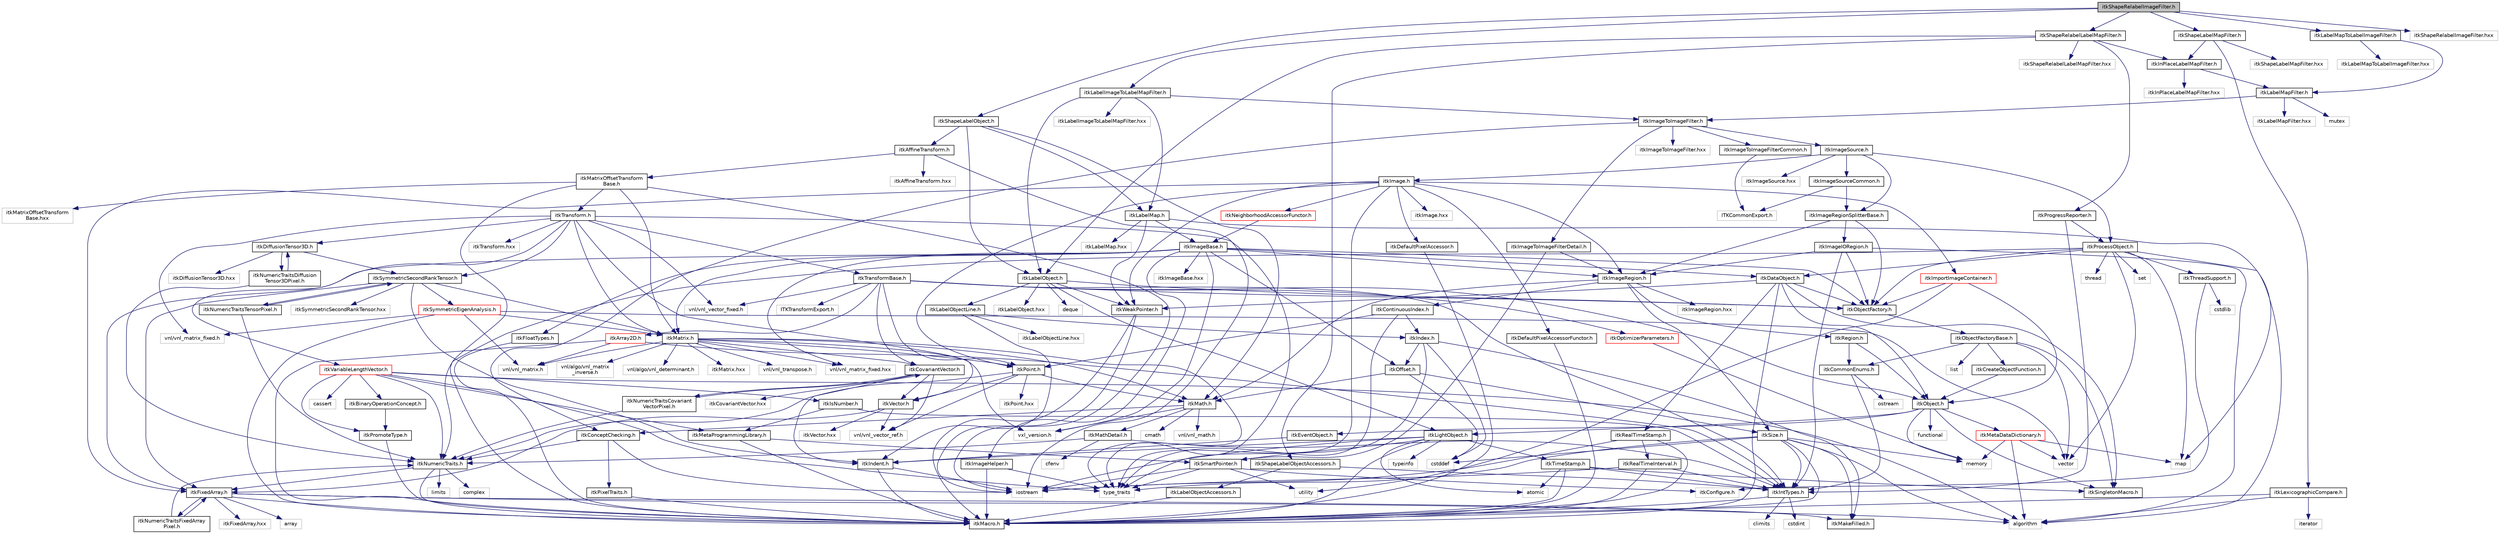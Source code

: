 digraph "itkShapeRelabelImageFilter.h"
{
 // LATEX_PDF_SIZE
  edge [fontname="Helvetica",fontsize="10",labelfontname="Helvetica",labelfontsize="10"];
  node [fontname="Helvetica",fontsize="10",shape=record];
  Node1 [label="itkShapeRelabelImageFilter.h",height=0.2,width=0.4,color="black", fillcolor="grey75", style="filled", fontcolor="black",tooltip=" "];
  Node1 -> Node2 [color="midnightblue",fontsize="10",style="solid",fontname="Helvetica"];
  Node2 [label="itkShapeLabelObject.h",height=0.2,width=0.4,color="black", fillcolor="white", style="filled",URL="$itkShapeLabelObject_8h.html",tooltip=" "];
  Node2 -> Node3 [color="midnightblue",fontsize="10",style="solid",fontname="Helvetica"];
  Node3 [label="itkLabelObject.h",height=0.2,width=0.4,color="black", fillcolor="white", style="filled",URL="$itkLabelObject_8h.html",tooltip=" "];
  Node3 -> Node4 [color="midnightblue",fontsize="10",style="solid",fontname="Helvetica"];
  Node4 [label="deque",height=0.2,width=0.4,color="grey75", fillcolor="white", style="filled",tooltip=" "];
  Node3 -> Node5 [color="midnightblue",fontsize="10",style="solid",fontname="Helvetica"];
  Node5 [label="itkLightObject.h",height=0.2,width=0.4,color="black", fillcolor="white", style="filled",URL="$itkLightObject_8h.html",tooltip=" "];
  Node5 -> Node6 [color="midnightblue",fontsize="10",style="solid",fontname="Helvetica"];
  Node6 [label="itkMacro.h",height=0.2,width=0.4,color="black", fillcolor="white", style="filled",URL="$itkMacro_8h.html",tooltip=" "];
  Node5 -> Node7 [color="midnightblue",fontsize="10",style="solid",fontname="Helvetica"];
  Node7 [label="itkSmartPointer.h",height=0.2,width=0.4,color="black", fillcolor="white", style="filled",URL="$itkSmartPointer_8h.html",tooltip=" "];
  Node7 -> Node8 [color="midnightblue",fontsize="10",style="solid",fontname="Helvetica"];
  Node8 [label="iostream",height=0.2,width=0.4,color="grey75", fillcolor="white", style="filled",tooltip=" "];
  Node7 -> Node9 [color="midnightblue",fontsize="10",style="solid",fontname="Helvetica"];
  Node9 [label="utility",height=0.2,width=0.4,color="grey75", fillcolor="white", style="filled",tooltip=" "];
  Node7 -> Node10 [color="midnightblue",fontsize="10",style="solid",fontname="Helvetica"];
  Node10 [label="type_traits",height=0.2,width=0.4,color="grey75", fillcolor="white", style="filled",tooltip=" "];
  Node7 -> Node11 [color="midnightblue",fontsize="10",style="solid",fontname="Helvetica"];
  Node11 [label="itkConfigure.h",height=0.2,width=0.4,color="grey75", fillcolor="white", style="filled",tooltip=" "];
  Node5 -> Node12 [color="midnightblue",fontsize="10",style="solid",fontname="Helvetica"];
  Node12 [label="itkTimeStamp.h",height=0.2,width=0.4,color="black", fillcolor="white", style="filled",URL="$itkTimeStamp_8h.html",tooltip=" "];
  Node12 -> Node6 [color="midnightblue",fontsize="10",style="solid",fontname="Helvetica"];
  Node12 -> Node13 [color="midnightblue",fontsize="10",style="solid",fontname="Helvetica"];
  Node13 [label="itkIntTypes.h",height=0.2,width=0.4,color="black", fillcolor="white", style="filled",URL="$itkIntTypes_8h.html",tooltip=" "];
  Node13 -> Node6 [color="midnightblue",fontsize="10",style="solid",fontname="Helvetica"];
  Node13 -> Node14 [color="midnightblue",fontsize="10",style="solid",fontname="Helvetica"];
  Node14 [label="cstdint",height=0.2,width=0.4,color="grey75", fillcolor="white", style="filled",tooltip=" "];
  Node13 -> Node15 [color="midnightblue",fontsize="10",style="solid",fontname="Helvetica"];
  Node15 [label="climits",height=0.2,width=0.4,color="grey75", fillcolor="white", style="filled",tooltip=" "];
  Node12 -> Node16 [color="midnightblue",fontsize="10",style="solid",fontname="Helvetica"];
  Node16 [label="atomic",height=0.2,width=0.4,color="grey75", fillcolor="white", style="filled",tooltip=" "];
  Node12 -> Node17 [color="midnightblue",fontsize="10",style="solid",fontname="Helvetica"];
  Node17 [label="itkSingletonMacro.h",height=0.2,width=0.4,color="black", fillcolor="white", style="filled",URL="$itkSingletonMacro_8h.html",tooltip=" "];
  Node5 -> Node18 [color="midnightblue",fontsize="10",style="solid",fontname="Helvetica"];
  Node18 [label="itkIndent.h",height=0.2,width=0.4,color="black", fillcolor="white", style="filled",URL="$itkIndent_8h.html",tooltip=" "];
  Node18 -> Node6 [color="midnightblue",fontsize="10",style="solid",fontname="Helvetica"];
  Node18 -> Node8 [color="midnightblue",fontsize="10",style="solid",fontname="Helvetica"];
  Node5 -> Node16 [color="midnightblue",fontsize="10",style="solid",fontname="Helvetica"];
  Node5 -> Node8 [color="midnightblue",fontsize="10",style="solid",fontname="Helvetica"];
  Node5 -> Node19 [color="midnightblue",fontsize="10",style="solid",fontname="Helvetica"];
  Node19 [label="typeinfo",height=0.2,width=0.4,color="grey75", fillcolor="white", style="filled",tooltip=" "];
  Node3 -> Node20 [color="midnightblue",fontsize="10",style="solid",fontname="Helvetica"];
  Node20 [label="itkLabelObjectLine.h",height=0.2,width=0.4,color="black", fillcolor="white", style="filled",URL="$itkLabelObjectLine_8h.html",tooltip=" "];
  Node20 -> Node21 [color="midnightblue",fontsize="10",style="solid",fontname="Helvetica"];
  Node21 [label="itkIndex.h",height=0.2,width=0.4,color="black", fillcolor="white", style="filled",URL="$itkIndex_8h.html",tooltip=" "];
  Node21 -> Node22 [color="midnightblue",fontsize="10",style="solid",fontname="Helvetica"];
  Node22 [label="itkMakeFilled.h",height=0.2,width=0.4,color="black", fillcolor="white", style="filled",URL="$itkMakeFilled_8h.html",tooltip=" "];
  Node21 -> Node23 [color="midnightblue",fontsize="10",style="solid",fontname="Helvetica"];
  Node23 [label="itkOffset.h",height=0.2,width=0.4,color="black", fillcolor="white", style="filled",URL="$itkOffset_8h.html",tooltip=" "];
  Node23 -> Node24 [color="midnightblue",fontsize="10",style="solid",fontname="Helvetica"];
  Node24 [label="itkSize.h",height=0.2,width=0.4,color="black", fillcolor="white", style="filled",URL="$itkSize_8h.html",tooltip=" "];
  Node24 -> Node13 [color="midnightblue",fontsize="10",style="solid",fontname="Helvetica"];
  Node24 -> Node6 [color="midnightblue",fontsize="10",style="solid",fontname="Helvetica"];
  Node24 -> Node22 [color="midnightblue",fontsize="10",style="solid",fontname="Helvetica"];
  Node24 -> Node25 [color="midnightblue",fontsize="10",style="solid",fontname="Helvetica"];
  Node25 [label="algorithm",height=0.2,width=0.4,color="grey75", fillcolor="white", style="filled",tooltip=" "];
  Node24 -> Node26 [color="midnightblue",fontsize="10",style="solid",fontname="Helvetica"];
  Node26 [label="cstddef",height=0.2,width=0.4,color="grey75", fillcolor="white", style="filled",tooltip=" "];
  Node24 -> Node10 [color="midnightblue",fontsize="10",style="solid",fontname="Helvetica"];
  Node24 -> Node27 [color="midnightblue",fontsize="10",style="solid",fontname="Helvetica"];
  Node27 [label="memory",height=0.2,width=0.4,color="grey75", fillcolor="white", style="filled",tooltip=" "];
  Node23 -> Node28 [color="midnightblue",fontsize="10",style="solid",fontname="Helvetica"];
  Node28 [label="itkMath.h",height=0.2,width=0.4,color="black", fillcolor="white", style="filled",URL="$itkMath_8h.html",tooltip=" "];
  Node28 -> Node29 [color="midnightblue",fontsize="10",style="solid",fontname="Helvetica"];
  Node29 [label="cmath",height=0.2,width=0.4,color="grey75", fillcolor="white", style="filled",tooltip=" "];
  Node28 -> Node30 [color="midnightblue",fontsize="10",style="solid",fontname="Helvetica"];
  Node30 [label="itkMathDetail.h",height=0.2,width=0.4,color="black", fillcolor="white", style="filled",URL="$itkMathDetail_8h.html",tooltip=" "];
  Node30 -> Node13 [color="midnightblue",fontsize="10",style="solid",fontname="Helvetica"];
  Node30 -> Node31 [color="midnightblue",fontsize="10",style="solid",fontname="Helvetica"];
  Node31 [label="itkNumericTraits.h",height=0.2,width=0.4,color="black", fillcolor="white", style="filled",URL="$itkNumericTraits_8h.html",tooltip=" "];
  Node31 -> Node6 [color="midnightblue",fontsize="10",style="solid",fontname="Helvetica"];
  Node31 -> Node32 [color="midnightblue",fontsize="10",style="solid",fontname="Helvetica"];
  Node32 [label="limits",height=0.2,width=0.4,color="grey75", fillcolor="white", style="filled",tooltip=" "];
  Node31 -> Node33 [color="midnightblue",fontsize="10",style="solid",fontname="Helvetica"];
  Node33 [label="complex",height=0.2,width=0.4,color="grey75", fillcolor="white", style="filled",tooltip=" "];
  Node31 -> Node34 [color="midnightblue",fontsize="10",style="solid",fontname="Helvetica"];
  Node34 [label="itkFixedArray.h",height=0.2,width=0.4,color="black", fillcolor="white", style="filled",URL="$itkFixedArray_8h.html",tooltip=" "];
  Node34 -> Node6 [color="midnightblue",fontsize="10",style="solid",fontname="Helvetica"];
  Node34 -> Node22 [color="midnightblue",fontsize="10",style="solid",fontname="Helvetica"];
  Node34 -> Node25 [color="midnightblue",fontsize="10",style="solid",fontname="Helvetica"];
  Node34 -> Node35 [color="midnightblue",fontsize="10",style="solid",fontname="Helvetica"];
  Node35 [label="array",height=0.2,width=0.4,color="grey75", fillcolor="white", style="filled",tooltip=" "];
  Node34 -> Node36 [color="midnightblue",fontsize="10",style="solid",fontname="Helvetica"];
  Node36 [label="itkFixedArray.hxx",height=0.2,width=0.4,color="grey75", fillcolor="white", style="filled",tooltip=" "];
  Node34 -> Node37 [color="midnightblue",fontsize="10",style="solid",fontname="Helvetica"];
  Node37 [label="itkNumericTraitsFixedArray\lPixel.h",height=0.2,width=0.4,color="black", fillcolor="white", style="filled",URL="$itkNumericTraitsFixedArrayPixel_8h.html",tooltip=" "];
  Node37 -> Node31 [color="midnightblue",fontsize="10",style="solid",fontname="Helvetica"];
  Node37 -> Node34 [color="midnightblue",fontsize="10",style="solid",fontname="Helvetica"];
  Node30 -> Node38 [color="midnightblue",fontsize="10",style="solid",fontname="Helvetica"];
  Node38 [label="cfenv",height=0.2,width=0.4,color="grey75", fillcolor="white", style="filled",tooltip=" "];
  Node28 -> Node39 [color="midnightblue",fontsize="10",style="solid",fontname="Helvetica"];
  Node39 [label="itkConceptChecking.h",height=0.2,width=0.4,color="black", fillcolor="white", style="filled",URL="$itkConceptChecking_8h.html",tooltip=" "];
  Node39 -> Node40 [color="midnightblue",fontsize="10",style="solid",fontname="Helvetica"];
  Node40 [label="itkPixelTraits.h",height=0.2,width=0.4,color="black", fillcolor="white", style="filled",URL="$itkPixelTraits_8h.html",tooltip=" "];
  Node40 -> Node6 [color="midnightblue",fontsize="10",style="solid",fontname="Helvetica"];
  Node39 -> Node31 [color="midnightblue",fontsize="10",style="solid",fontname="Helvetica"];
  Node39 -> Node8 [color="midnightblue",fontsize="10",style="solid",fontname="Helvetica"];
  Node28 -> Node41 [color="midnightblue",fontsize="10",style="solid",fontname="Helvetica"];
  Node41 [label="vnl/vnl_math.h",height=0.2,width=0.4,color="grey75", fillcolor="white", style="filled",tooltip=" "];
  Node28 -> Node42 [color="midnightblue",fontsize="10",style="solid",fontname="Helvetica"];
  Node42 [label="vxl_version.h",height=0.2,width=0.4,color="grey75", fillcolor="white", style="filled",tooltip=" "];
  Node23 -> Node26 [color="midnightblue",fontsize="10",style="solid",fontname="Helvetica"];
  Node21 -> Node26 [color="midnightblue",fontsize="10",style="solid",fontname="Helvetica"];
  Node21 -> Node10 [color="midnightblue",fontsize="10",style="solid",fontname="Helvetica"];
  Node20 -> Node18 [color="midnightblue",fontsize="10",style="solid",fontname="Helvetica"];
  Node20 -> Node43 [color="midnightblue",fontsize="10",style="solid",fontname="Helvetica"];
  Node43 [label="itkLabelObjectLine.hxx",height=0.2,width=0.4,color="grey75", fillcolor="white", style="filled",tooltip=" "];
  Node3 -> Node44 [color="midnightblue",fontsize="10",style="solid",fontname="Helvetica"];
  Node44 [label="itkWeakPointer.h",height=0.2,width=0.4,color="black", fillcolor="white", style="filled",URL="$itkWeakPointer_8h.html",tooltip=" "];
  Node44 -> Node6 [color="midnightblue",fontsize="10",style="solid",fontname="Helvetica"];
  Node44 -> Node8 [color="midnightblue",fontsize="10",style="solid",fontname="Helvetica"];
  Node3 -> Node45 [color="midnightblue",fontsize="10",style="solid",fontname="Helvetica"];
  Node45 [label="itkObjectFactory.h",height=0.2,width=0.4,color="black", fillcolor="white", style="filled",URL="$itkObjectFactory_8h.html",tooltip=" "];
  Node45 -> Node46 [color="midnightblue",fontsize="10",style="solid",fontname="Helvetica"];
  Node46 [label="itkObjectFactoryBase.h",height=0.2,width=0.4,color="black", fillcolor="white", style="filled",URL="$itkObjectFactoryBase_8h.html",tooltip=" "];
  Node46 -> Node47 [color="midnightblue",fontsize="10",style="solid",fontname="Helvetica"];
  Node47 [label="itkCreateObjectFunction.h",height=0.2,width=0.4,color="black", fillcolor="white", style="filled",URL="$itkCreateObjectFunction_8h.html",tooltip=" "];
  Node47 -> Node48 [color="midnightblue",fontsize="10",style="solid",fontname="Helvetica"];
  Node48 [label="itkObject.h",height=0.2,width=0.4,color="black", fillcolor="white", style="filled",URL="$itkObject_8h.html",tooltip=" "];
  Node48 -> Node5 [color="midnightblue",fontsize="10",style="solid",fontname="Helvetica"];
  Node48 -> Node49 [color="midnightblue",fontsize="10",style="solid",fontname="Helvetica"];
  Node49 [label="itkEventObject.h",height=0.2,width=0.4,color="black", fillcolor="white", style="filled",URL="$itkEventObject_8h.html",tooltip=" "];
  Node49 -> Node18 [color="midnightblue",fontsize="10",style="solid",fontname="Helvetica"];
  Node48 -> Node50 [color="midnightblue",fontsize="10",style="solid",fontname="Helvetica"];
  Node50 [label="itkMetaDataDictionary.h",height=0.2,width=0.4,color="red", fillcolor="white", style="filled",URL="$itkMetaDataDictionary_8h.html",tooltip=" "];
  Node50 -> Node25 [color="midnightblue",fontsize="10",style="solid",fontname="Helvetica"];
  Node50 -> Node52 [color="midnightblue",fontsize="10",style="solid",fontname="Helvetica"];
  Node52 [label="vector",height=0.2,width=0.4,color="grey75", fillcolor="white", style="filled",tooltip=" "];
  Node50 -> Node53 [color="midnightblue",fontsize="10",style="solid",fontname="Helvetica"];
  Node53 [label="map",height=0.2,width=0.4,color="grey75", fillcolor="white", style="filled",tooltip=" "];
  Node50 -> Node27 [color="midnightblue",fontsize="10",style="solid",fontname="Helvetica"];
  Node48 -> Node17 [color="midnightblue",fontsize="10",style="solid",fontname="Helvetica"];
  Node48 -> Node55 [color="midnightblue",fontsize="10",style="solid",fontname="Helvetica"];
  Node55 [label="functional",height=0.2,width=0.4,color="grey75", fillcolor="white", style="filled",tooltip=" "];
  Node48 -> Node27 [color="midnightblue",fontsize="10",style="solid",fontname="Helvetica"];
  Node46 -> Node17 [color="midnightblue",fontsize="10",style="solid",fontname="Helvetica"];
  Node46 -> Node56 [color="midnightblue",fontsize="10",style="solid",fontname="Helvetica"];
  Node56 [label="itkCommonEnums.h",height=0.2,width=0.4,color="black", fillcolor="white", style="filled",URL="$itkCommonEnums_8h.html",tooltip=" "];
  Node56 -> Node13 [color="midnightblue",fontsize="10",style="solid",fontname="Helvetica"];
  Node56 -> Node57 [color="midnightblue",fontsize="10",style="solid",fontname="Helvetica"];
  Node57 [label="ostream",height=0.2,width=0.4,color="grey75", fillcolor="white", style="filled",tooltip=" "];
  Node46 -> Node58 [color="midnightblue",fontsize="10",style="solid",fontname="Helvetica"];
  Node58 [label="list",height=0.2,width=0.4,color="grey75", fillcolor="white", style="filled",tooltip=" "];
  Node46 -> Node52 [color="midnightblue",fontsize="10",style="solid",fontname="Helvetica"];
  Node3 -> Node59 [color="midnightblue",fontsize="10",style="solid",fontname="Helvetica"];
  Node59 [label="itkLabelObject.hxx",height=0.2,width=0.4,color="grey75", fillcolor="white", style="filled",tooltip=" "];
  Node2 -> Node60 [color="midnightblue",fontsize="10",style="solid",fontname="Helvetica"];
  Node60 [label="itkLabelMap.h",height=0.2,width=0.4,color="black", fillcolor="white", style="filled",URL="$itkLabelMap_8h.html",tooltip=" "];
  Node60 -> Node61 [color="midnightblue",fontsize="10",style="solid",fontname="Helvetica"];
  Node61 [label="itkImageBase.h",height=0.2,width=0.4,color="black", fillcolor="white", style="filled",URL="$itkImageBase_8h.html",tooltip=" "];
  Node61 -> Node62 [color="midnightblue",fontsize="10",style="solid",fontname="Helvetica"];
  Node62 [label="itkDataObject.h",height=0.2,width=0.4,color="black", fillcolor="white", style="filled",URL="$itkDataObject_8h.html",tooltip=" "];
  Node62 -> Node48 [color="midnightblue",fontsize="10",style="solid",fontname="Helvetica"];
  Node62 -> Node6 [color="midnightblue",fontsize="10",style="solid",fontname="Helvetica"];
  Node62 -> Node17 [color="midnightblue",fontsize="10",style="solid",fontname="Helvetica"];
  Node62 -> Node44 [color="midnightblue",fontsize="10",style="solid",fontname="Helvetica"];
  Node62 -> Node63 [color="midnightblue",fontsize="10",style="solid",fontname="Helvetica"];
  Node63 [label="itkRealTimeStamp.h",height=0.2,width=0.4,color="black", fillcolor="white", style="filled",URL="$itkRealTimeStamp_8h.html",tooltip=" "];
  Node63 -> Node64 [color="midnightblue",fontsize="10",style="solid",fontname="Helvetica"];
  Node64 [label="itkRealTimeInterval.h",height=0.2,width=0.4,color="black", fillcolor="white", style="filled",URL="$itkRealTimeInterval_8h.html",tooltip=" "];
  Node64 -> Node13 [color="midnightblue",fontsize="10",style="solid",fontname="Helvetica"];
  Node64 -> Node6 [color="midnightblue",fontsize="10",style="solid",fontname="Helvetica"];
  Node64 -> Node8 [color="midnightblue",fontsize="10",style="solid",fontname="Helvetica"];
  Node63 -> Node6 [color="midnightblue",fontsize="10",style="solid",fontname="Helvetica"];
  Node63 -> Node8 [color="midnightblue",fontsize="10",style="solid",fontname="Helvetica"];
  Node62 -> Node45 [color="midnightblue",fontsize="10",style="solid",fontname="Helvetica"];
  Node61 -> Node65 [color="midnightblue",fontsize="10",style="solid",fontname="Helvetica"];
  Node65 [label="itkImageRegion.h",height=0.2,width=0.4,color="black", fillcolor="white", style="filled",URL="$itkImageRegion_8h.html",tooltip=" "];
  Node65 -> Node66 [color="midnightblue",fontsize="10",style="solid",fontname="Helvetica"];
  Node66 [label="itkRegion.h",height=0.2,width=0.4,color="black", fillcolor="white", style="filled",URL="$itkRegion_8h.html",tooltip=" "];
  Node66 -> Node48 [color="midnightblue",fontsize="10",style="solid",fontname="Helvetica"];
  Node66 -> Node56 [color="midnightblue",fontsize="10",style="solid",fontname="Helvetica"];
  Node65 -> Node24 [color="midnightblue",fontsize="10",style="solid",fontname="Helvetica"];
  Node65 -> Node67 [color="midnightblue",fontsize="10",style="solid",fontname="Helvetica"];
  Node67 [label="itkContinuousIndex.h",height=0.2,width=0.4,color="black", fillcolor="white", style="filled",URL="$itkContinuousIndex_8h.html",tooltip=" "];
  Node67 -> Node68 [color="midnightblue",fontsize="10",style="solid",fontname="Helvetica"];
  Node68 [label="itkPoint.h",height=0.2,width=0.4,color="black", fillcolor="white", style="filled",URL="$itkPoint_8h.html",tooltip=" "];
  Node68 -> Node31 [color="midnightblue",fontsize="10",style="solid",fontname="Helvetica"];
  Node68 -> Node69 [color="midnightblue",fontsize="10",style="solid",fontname="Helvetica"];
  Node69 [label="itkVector.h",height=0.2,width=0.4,color="black", fillcolor="white", style="filled",URL="$itkVector_8h.html",tooltip=" "];
  Node69 -> Node34 [color="midnightblue",fontsize="10",style="solid",fontname="Helvetica"];
  Node69 -> Node70 [color="midnightblue",fontsize="10",style="solid",fontname="Helvetica"];
  Node70 [label="vnl/vnl_vector_ref.h",height=0.2,width=0.4,color="grey75", fillcolor="white", style="filled",tooltip=" "];
  Node69 -> Node71 [color="midnightblue",fontsize="10",style="solid",fontname="Helvetica"];
  Node71 [label="itkVector.hxx",height=0.2,width=0.4,color="grey75", fillcolor="white", style="filled",tooltip=" "];
  Node68 -> Node70 [color="midnightblue",fontsize="10",style="solid",fontname="Helvetica"];
  Node68 -> Node28 [color="midnightblue",fontsize="10",style="solid",fontname="Helvetica"];
  Node68 -> Node72 [color="midnightblue",fontsize="10",style="solid",fontname="Helvetica"];
  Node72 [label="itkPoint.hxx",height=0.2,width=0.4,color="grey75", fillcolor="white", style="filled",tooltip=" "];
  Node67 -> Node21 [color="midnightblue",fontsize="10",style="solid",fontname="Helvetica"];
  Node67 -> Node10 [color="midnightblue",fontsize="10",style="solid",fontname="Helvetica"];
  Node65 -> Node28 [color="midnightblue",fontsize="10",style="solid",fontname="Helvetica"];
  Node65 -> Node73 [color="midnightblue",fontsize="10",style="solid",fontname="Helvetica"];
  Node73 [label="itkImageRegion.hxx",height=0.2,width=0.4,color="grey75", fillcolor="white", style="filled",tooltip=" "];
  Node61 -> Node74 [color="midnightblue",fontsize="10",style="solid",fontname="Helvetica"];
  Node74 [label="itkMatrix.h",height=0.2,width=0.4,color="black", fillcolor="white", style="filled",URL="$itkMatrix_8h.html",tooltip=" "];
  Node74 -> Node68 [color="midnightblue",fontsize="10",style="solid",fontname="Helvetica"];
  Node74 -> Node75 [color="midnightblue",fontsize="10",style="solid",fontname="Helvetica"];
  Node75 [label="itkCovariantVector.h",height=0.2,width=0.4,color="black", fillcolor="white", style="filled",URL="$itkCovariantVector_8h.html",tooltip=" "];
  Node75 -> Node18 [color="midnightblue",fontsize="10",style="solid",fontname="Helvetica"];
  Node75 -> Node69 [color="midnightblue",fontsize="10",style="solid",fontname="Helvetica"];
  Node75 -> Node70 [color="midnightblue",fontsize="10",style="solid",fontname="Helvetica"];
  Node75 -> Node76 [color="midnightblue",fontsize="10",style="solid",fontname="Helvetica"];
  Node76 [label="itkNumericTraitsCovariant\lVectorPixel.h",height=0.2,width=0.4,color="black", fillcolor="white", style="filled",URL="$itkNumericTraitsCovariantVectorPixel_8h.html",tooltip=" "];
  Node76 -> Node31 [color="midnightblue",fontsize="10",style="solid",fontname="Helvetica"];
  Node76 -> Node75 [color="midnightblue",fontsize="10",style="solid",fontname="Helvetica"];
  Node75 -> Node77 [color="midnightblue",fontsize="10",style="solid",fontname="Helvetica"];
  Node77 [label="itkCovariantVector.hxx",height=0.2,width=0.4,color="grey75", fillcolor="white", style="filled",tooltip=" "];
  Node74 -> Node42 [color="midnightblue",fontsize="10",style="solid",fontname="Helvetica"];
  Node74 -> Node78 [color="midnightblue",fontsize="10",style="solid",fontname="Helvetica"];
  Node78 [label="vnl/vnl_matrix_fixed.hxx",height=0.2,width=0.4,color="grey75", fillcolor="white", style="filled",tooltip=" "];
  Node74 -> Node79 [color="midnightblue",fontsize="10",style="solid",fontname="Helvetica"];
  Node79 [label="vnl/vnl_transpose.h",height=0.2,width=0.4,color="grey75", fillcolor="white", style="filled",tooltip=" "];
  Node74 -> Node80 [color="midnightblue",fontsize="10",style="solid",fontname="Helvetica"];
  Node80 [label="vnl/algo/vnl_matrix\l_inverse.h",height=0.2,width=0.4,color="grey75", fillcolor="white", style="filled",tooltip=" "];
  Node74 -> Node81 [color="midnightblue",fontsize="10",style="solid",fontname="Helvetica"];
  Node81 [label="vnl/vnl_matrix.h",height=0.2,width=0.4,color="grey75", fillcolor="white", style="filled",tooltip=" "];
  Node74 -> Node82 [color="midnightblue",fontsize="10",style="solid",fontname="Helvetica"];
  Node82 [label="vnl/algo/vnl_determinant.h",height=0.2,width=0.4,color="grey75", fillcolor="white", style="filled",tooltip=" "];
  Node74 -> Node28 [color="midnightblue",fontsize="10",style="solid",fontname="Helvetica"];
  Node74 -> Node10 [color="midnightblue",fontsize="10",style="solid",fontname="Helvetica"];
  Node74 -> Node83 [color="midnightblue",fontsize="10",style="solid",fontname="Helvetica"];
  Node83 [label="itkMatrix.hxx",height=0.2,width=0.4,color="grey75", fillcolor="white", style="filled",tooltip=" "];
  Node61 -> Node45 [color="midnightblue",fontsize="10",style="solid",fontname="Helvetica"];
  Node61 -> Node23 [color="midnightblue",fontsize="10",style="solid",fontname="Helvetica"];
  Node61 -> Node34 [color="midnightblue",fontsize="10",style="solid",fontname="Helvetica"];
  Node61 -> Node84 [color="midnightblue",fontsize="10",style="solid",fontname="Helvetica"];
  Node84 [label="itkImageHelper.h",height=0.2,width=0.4,color="black", fillcolor="white", style="filled",URL="$itkImageHelper_8h.html",tooltip=" "];
  Node84 -> Node6 [color="midnightblue",fontsize="10",style="solid",fontname="Helvetica"];
  Node84 -> Node10 [color="midnightblue",fontsize="10",style="solid",fontname="Helvetica"];
  Node61 -> Node85 [color="midnightblue",fontsize="10",style="solid",fontname="Helvetica"];
  Node85 [label="itkFloatTypes.h",height=0.2,width=0.4,color="black", fillcolor="white", style="filled",URL="$itkFloatTypes_8h.html",tooltip=" "];
  Node85 -> Node6 [color="midnightblue",fontsize="10",style="solid",fontname="Helvetica"];
  Node61 -> Node42 [color="midnightblue",fontsize="10",style="solid",fontname="Helvetica"];
  Node61 -> Node78 [color="midnightblue",fontsize="10",style="solid",fontname="Helvetica"];
  Node61 -> Node86 [color="midnightblue",fontsize="10",style="solid",fontname="Helvetica"];
  Node86 [label="itkImageBase.hxx",height=0.2,width=0.4,color="grey75", fillcolor="white", style="filled",tooltip=" "];
  Node60 -> Node44 [color="midnightblue",fontsize="10",style="solid",fontname="Helvetica"];
  Node60 -> Node53 [color="midnightblue",fontsize="10",style="solid",fontname="Helvetica"];
  Node60 -> Node87 [color="midnightblue",fontsize="10",style="solid",fontname="Helvetica"];
  Node87 [label="itkLabelMap.hxx",height=0.2,width=0.4,color="grey75", fillcolor="white", style="filled",tooltip=" "];
  Node2 -> Node28 [color="midnightblue",fontsize="10",style="solid",fontname="Helvetica"];
  Node2 -> Node88 [color="midnightblue",fontsize="10",style="solid",fontname="Helvetica"];
  Node88 [label="itkAffineTransform.h",height=0.2,width=0.4,color="black", fillcolor="white", style="filled",URL="$itkAffineTransform_8h.html",tooltip=" "];
  Node88 -> Node89 [color="midnightblue",fontsize="10",style="solid",fontname="Helvetica"];
  Node89 [label="itkMatrixOffsetTransform\lBase.h",height=0.2,width=0.4,color="black", fillcolor="white", style="filled",URL="$itkMatrixOffsetTransformBase_8h.html",tooltip=" "];
  Node89 -> Node6 [color="midnightblue",fontsize="10",style="solid",fontname="Helvetica"];
  Node89 -> Node74 [color="midnightblue",fontsize="10",style="solid",fontname="Helvetica"];
  Node89 -> Node90 [color="midnightblue",fontsize="10",style="solid",fontname="Helvetica"];
  Node90 [label="itkTransform.h",height=0.2,width=0.4,color="black", fillcolor="white", style="filled",URL="$itkTransform_8h.html",tooltip=" "];
  Node90 -> Node10 [color="midnightblue",fontsize="10",style="solid",fontname="Helvetica"];
  Node90 -> Node91 [color="midnightblue",fontsize="10",style="solid",fontname="Helvetica"];
  Node91 [label="itkTransformBase.h",height=0.2,width=0.4,color="black", fillcolor="white", style="filled",URL="$itkTransformBase_8h.html",tooltip=" "];
  Node91 -> Node92 [color="midnightblue",fontsize="10",style="solid",fontname="Helvetica"];
  Node92 [label="ITKTransformExport.h",height=0.2,width=0.4,color="grey75", fillcolor="white", style="filled",tooltip=" "];
  Node91 -> Node48 [color="midnightblue",fontsize="10",style="solid",fontname="Helvetica"];
  Node91 -> Node68 [color="midnightblue",fontsize="10",style="solid",fontname="Helvetica"];
  Node91 -> Node75 [color="midnightblue",fontsize="10",style="solid",fontname="Helvetica"];
  Node91 -> Node93 [color="midnightblue",fontsize="10",style="solid",fontname="Helvetica"];
  Node93 [label="vnl/vnl_vector_fixed.h",height=0.2,width=0.4,color="grey75", fillcolor="white", style="filled",tooltip=" "];
  Node91 -> Node94 [color="midnightblue",fontsize="10",style="solid",fontname="Helvetica"];
  Node94 [label="itkArray2D.h",height=0.2,width=0.4,color="red", fillcolor="white", style="filled",URL="$itkArray2D_8h.html",tooltip=" "];
  Node94 -> Node6 [color="midnightblue",fontsize="10",style="solid",fontname="Helvetica"];
  Node94 -> Node13 [color="midnightblue",fontsize="10",style="solid",fontname="Helvetica"];
  Node94 -> Node81 [color="midnightblue",fontsize="10",style="solid",fontname="Helvetica"];
  Node91 -> Node96 [color="midnightblue",fontsize="10",style="solid",fontname="Helvetica"];
  Node96 [label="itkOptimizerParameters.h",height=0.2,width=0.4,color="red", fillcolor="white", style="filled",URL="$itkOptimizerParameters_8h.html",tooltip=" "];
  Node96 -> Node27 [color="midnightblue",fontsize="10",style="solid",fontname="Helvetica"];
  Node91 -> Node45 [color="midnightblue",fontsize="10",style="solid",fontname="Helvetica"];
  Node91 -> Node13 [color="midnightblue",fontsize="10",style="solid",fontname="Helvetica"];
  Node90 -> Node69 [color="midnightblue",fontsize="10",style="solid",fontname="Helvetica"];
  Node90 -> Node101 [color="midnightblue",fontsize="10",style="solid",fontname="Helvetica"];
  Node101 [label="itkSymmetricSecondRankTensor.h",height=0.2,width=0.4,color="black", fillcolor="white", style="filled",URL="$itkSymmetricSecondRankTensor_8h.html",tooltip=" "];
  Node101 -> Node18 [color="midnightblue",fontsize="10",style="solid",fontname="Helvetica"];
  Node101 -> Node34 [color="midnightblue",fontsize="10",style="solid",fontname="Helvetica"];
  Node101 -> Node74 [color="midnightblue",fontsize="10",style="solid",fontname="Helvetica"];
  Node101 -> Node102 [color="midnightblue",fontsize="10",style="solid",fontname="Helvetica"];
  Node102 [label="itkSymmetricEigenAnalysis.h",height=0.2,width=0.4,color="red", fillcolor="white", style="filled",URL="$itkSymmetricEigenAnalysis_8h.html",tooltip=" "];
  Node102 -> Node6 [color="midnightblue",fontsize="10",style="solid",fontname="Helvetica"];
  Node102 -> Node52 [color="midnightblue",fontsize="10",style="solid",fontname="Helvetica"];
  Node102 -> Node81 [color="midnightblue",fontsize="10",style="solid",fontname="Helvetica"];
  Node102 -> Node106 [color="midnightblue",fontsize="10",style="solid",fontname="Helvetica"];
  Node106 [label="vnl/vnl_matrix_fixed.h",height=0.2,width=0.4,color="grey75", fillcolor="white", style="filled",tooltip=" "];
  Node102 -> Node74 [color="midnightblue",fontsize="10",style="solid",fontname="Helvetica"];
  Node101 -> Node108 [color="midnightblue",fontsize="10",style="solid",fontname="Helvetica"];
  Node108 [label="itkNumericTraitsTensorPixel.h",height=0.2,width=0.4,color="black", fillcolor="white", style="filled",URL="$itkNumericTraitsTensorPixel_8h.html",tooltip=" "];
  Node108 -> Node31 [color="midnightblue",fontsize="10",style="solid",fontname="Helvetica"];
  Node108 -> Node101 [color="midnightblue",fontsize="10",style="solid",fontname="Helvetica"];
  Node101 -> Node109 [color="midnightblue",fontsize="10",style="solid",fontname="Helvetica"];
  Node109 [label="itkSymmetricSecondRankTensor.hxx",height=0.2,width=0.4,color="grey75", fillcolor="white", style="filled",tooltip=" "];
  Node90 -> Node110 [color="midnightblue",fontsize="10",style="solid",fontname="Helvetica"];
  Node110 [label="itkDiffusionTensor3D.h",height=0.2,width=0.4,color="black", fillcolor="white", style="filled",URL="$itkDiffusionTensor3D_8h.html",tooltip=" "];
  Node110 -> Node101 [color="midnightblue",fontsize="10",style="solid",fontname="Helvetica"];
  Node110 -> Node111 [color="midnightblue",fontsize="10",style="solid",fontname="Helvetica"];
  Node111 [label="itkNumericTraitsDiffusion\lTensor3DPixel.h",height=0.2,width=0.4,color="black", fillcolor="white", style="filled",URL="$itkNumericTraitsDiffusionTensor3DPixel_8h.html",tooltip=" "];
  Node111 -> Node31 [color="midnightblue",fontsize="10",style="solid",fontname="Helvetica"];
  Node111 -> Node110 [color="midnightblue",fontsize="10",style="solid",fontname="Helvetica"];
  Node110 -> Node112 [color="midnightblue",fontsize="10",style="solid",fontname="Helvetica"];
  Node112 [label="itkDiffusionTensor3D.hxx",height=0.2,width=0.4,color="grey75", fillcolor="white", style="filled",tooltip=" "];
  Node90 -> Node113 [color="midnightblue",fontsize="10",style="solid",fontname="Helvetica"];
  Node113 [label="itkVariableLengthVector.h",height=0.2,width=0.4,color="red", fillcolor="white", style="filled",URL="$itkVariableLengthVector_8h.html",tooltip=" "];
  Node113 -> Node114 [color="midnightblue",fontsize="10",style="solid",fontname="Helvetica"];
  Node114 [label="cassert",height=0.2,width=0.4,color="grey75", fillcolor="white", style="filled",tooltip=" "];
  Node113 -> Node25 [color="midnightblue",fontsize="10",style="solid",fontname="Helvetica"];
  Node113 -> Node10 [color="midnightblue",fontsize="10",style="solid",fontname="Helvetica"];
  Node113 -> Node31 [color="midnightblue",fontsize="10",style="solid",fontname="Helvetica"];
  Node113 -> Node115 [color="midnightblue",fontsize="10",style="solid",fontname="Helvetica"];
  Node115 [label="itkMetaProgrammingLibrary.h",height=0.2,width=0.4,color="black", fillcolor="white", style="filled",URL="$itkMetaProgrammingLibrary_8h.html",tooltip=" "];
  Node115 -> Node6 [color="midnightblue",fontsize="10",style="solid",fontname="Helvetica"];
  Node115 -> Node7 [color="midnightblue",fontsize="10",style="solid",fontname="Helvetica"];
  Node113 -> Node116 [color="midnightblue",fontsize="10",style="solid",fontname="Helvetica"];
  Node116 [label="itkIsNumber.h",height=0.2,width=0.4,color="black", fillcolor="white", style="filled",URL="$itkIsNumber_8h.html",tooltip=" "];
  Node116 -> Node115 [color="midnightblue",fontsize="10",style="solid",fontname="Helvetica"];
  Node116 -> Node13 [color="midnightblue",fontsize="10",style="solid",fontname="Helvetica"];
  Node113 -> Node117 [color="midnightblue",fontsize="10",style="solid",fontname="Helvetica"];
  Node117 [label="itkPromoteType.h",height=0.2,width=0.4,color="black", fillcolor="white", style="filled",URL="$itkPromoteType_8h.html",tooltip=" "];
  Node117 -> Node6 [color="midnightblue",fontsize="10",style="solid",fontname="Helvetica"];
  Node113 -> Node118 [color="midnightblue",fontsize="10",style="solid",fontname="Helvetica"];
  Node118 [label="itkBinaryOperationConcept.h",height=0.2,width=0.4,color="black", fillcolor="white", style="filled",URL="$itkBinaryOperationConcept_8h.html",tooltip=" "];
  Node118 -> Node117 [color="midnightblue",fontsize="10",style="solid",fontname="Helvetica"];
  Node90 -> Node93 [color="midnightblue",fontsize="10",style="solid",fontname="Helvetica"];
  Node90 -> Node106 [color="midnightblue",fontsize="10",style="solid",fontname="Helvetica"];
  Node90 -> Node74 [color="midnightblue",fontsize="10",style="solid",fontname="Helvetica"];
  Node90 -> Node121 [color="midnightblue",fontsize="10",style="solid",fontname="Helvetica"];
  Node121 [label="itkTransform.hxx",height=0.2,width=0.4,color="grey75", fillcolor="white", style="filled",tooltip=" "];
  Node89 -> Node8 [color="midnightblue",fontsize="10",style="solid",fontname="Helvetica"];
  Node89 -> Node122 [color="midnightblue",fontsize="10",style="solid",fontname="Helvetica"];
  Node122 [label="itkMatrixOffsetTransform\lBase.hxx",height=0.2,width=0.4,color="grey75", fillcolor="white", style="filled",tooltip=" "];
  Node88 -> Node8 [color="midnightblue",fontsize="10",style="solid",fontname="Helvetica"];
  Node88 -> Node123 [color="midnightblue",fontsize="10",style="solid",fontname="Helvetica"];
  Node123 [label="itkAffineTransform.hxx",height=0.2,width=0.4,color="grey75", fillcolor="white", style="filled",tooltip=" "];
  Node1 -> Node124 [color="midnightblue",fontsize="10",style="solid",fontname="Helvetica"];
  Node124 [label="itkLabelImageToLabelMapFilter.h",height=0.2,width=0.4,color="black", fillcolor="white", style="filled",URL="$itkLabelImageToLabelMapFilter_8h.html",tooltip=" "];
  Node124 -> Node125 [color="midnightblue",fontsize="10",style="solid",fontname="Helvetica"];
  Node125 [label="itkImageToImageFilter.h",height=0.2,width=0.4,color="black", fillcolor="white", style="filled",URL="$itkImageToImageFilter_8h.html",tooltip=" "];
  Node125 -> Node126 [color="midnightblue",fontsize="10",style="solid",fontname="Helvetica"];
  Node126 [label="itkImageSource.h",height=0.2,width=0.4,color="black", fillcolor="white", style="filled",URL="$itkImageSource_8h.html",tooltip=" "];
  Node126 -> Node127 [color="midnightblue",fontsize="10",style="solid",fontname="Helvetica"];
  Node127 [label="itkProcessObject.h",height=0.2,width=0.4,color="black", fillcolor="white", style="filled",URL="$itkProcessObject_8h.html",tooltip=" "];
  Node127 -> Node62 [color="midnightblue",fontsize="10",style="solid",fontname="Helvetica"];
  Node127 -> Node45 [color="midnightblue",fontsize="10",style="solid",fontname="Helvetica"];
  Node127 -> Node31 [color="midnightblue",fontsize="10",style="solid",fontname="Helvetica"];
  Node127 -> Node128 [color="midnightblue",fontsize="10",style="solid",fontname="Helvetica"];
  Node128 [label="itkThreadSupport.h",height=0.2,width=0.4,color="black", fillcolor="white", style="filled",URL="$itkThreadSupport_8h.html",tooltip=" "];
  Node128 -> Node129 [color="midnightblue",fontsize="10",style="solid",fontname="Helvetica"];
  Node129 [label="cstdlib",height=0.2,width=0.4,color="grey75", fillcolor="white", style="filled",tooltip=" "];
  Node128 -> Node11 [color="midnightblue",fontsize="10",style="solid",fontname="Helvetica"];
  Node127 -> Node52 [color="midnightblue",fontsize="10",style="solid",fontname="Helvetica"];
  Node127 -> Node53 [color="midnightblue",fontsize="10",style="solid",fontname="Helvetica"];
  Node127 -> Node130 [color="midnightblue",fontsize="10",style="solid",fontname="Helvetica"];
  Node130 [label="set",height=0.2,width=0.4,color="grey75", fillcolor="white", style="filled",tooltip=" "];
  Node127 -> Node25 [color="midnightblue",fontsize="10",style="solid",fontname="Helvetica"];
  Node127 -> Node131 [color="midnightblue",fontsize="10",style="solid",fontname="Helvetica"];
  Node131 [label="thread",height=0.2,width=0.4,color="grey75", fillcolor="white", style="filled",tooltip=" "];
  Node126 -> Node132 [color="midnightblue",fontsize="10",style="solid",fontname="Helvetica"];
  Node132 [label="itkImage.h",height=0.2,width=0.4,color="black", fillcolor="white", style="filled",URL="$itkImage_8h.html",tooltip=" "];
  Node132 -> Node65 [color="midnightblue",fontsize="10",style="solid",fontname="Helvetica"];
  Node132 -> Node133 [color="midnightblue",fontsize="10",style="solid",fontname="Helvetica"];
  Node133 [label="itkImportImageContainer.h",height=0.2,width=0.4,color="red", fillcolor="white", style="filled",URL="$itkImportImageContainer_8h.html",tooltip=" "];
  Node133 -> Node48 [color="midnightblue",fontsize="10",style="solid",fontname="Helvetica"];
  Node133 -> Node45 [color="midnightblue",fontsize="10",style="solid",fontname="Helvetica"];
  Node133 -> Node9 [color="midnightblue",fontsize="10",style="solid",fontname="Helvetica"];
  Node132 -> Node135 [color="midnightblue",fontsize="10",style="solid",fontname="Helvetica"];
  Node135 [label="itkDefaultPixelAccessor.h",height=0.2,width=0.4,color="black", fillcolor="white", style="filled",URL="$itkDefaultPixelAccessor_8h.html",tooltip=" "];
  Node135 -> Node6 [color="midnightblue",fontsize="10",style="solid",fontname="Helvetica"];
  Node132 -> Node136 [color="midnightblue",fontsize="10",style="solid",fontname="Helvetica"];
  Node136 [label="itkDefaultPixelAccessorFunctor.h",height=0.2,width=0.4,color="black", fillcolor="white", style="filled",URL="$itkDefaultPixelAccessorFunctor_8h.html",tooltip=" "];
  Node136 -> Node6 [color="midnightblue",fontsize="10",style="solid",fontname="Helvetica"];
  Node132 -> Node68 [color="midnightblue",fontsize="10",style="solid",fontname="Helvetica"];
  Node132 -> Node34 [color="midnightblue",fontsize="10",style="solid",fontname="Helvetica"];
  Node132 -> Node44 [color="midnightblue",fontsize="10",style="solid",fontname="Helvetica"];
  Node132 -> Node137 [color="midnightblue",fontsize="10",style="solid",fontname="Helvetica"];
  Node137 [label="itkNeighborhoodAccessorFunctor.h",height=0.2,width=0.4,color="red", fillcolor="white", style="filled",URL="$itkNeighborhoodAccessorFunctor_8h.html",tooltip=" "];
  Node137 -> Node61 [color="midnightblue",fontsize="10",style="solid",fontname="Helvetica"];
  Node132 -> Node10 [color="midnightblue",fontsize="10",style="solid",fontname="Helvetica"];
  Node132 -> Node144 [color="midnightblue",fontsize="10",style="solid",fontname="Helvetica"];
  Node144 [label="itkImage.hxx",height=0.2,width=0.4,color="grey75", fillcolor="white", style="filled",tooltip=" "];
  Node126 -> Node145 [color="midnightblue",fontsize="10",style="solid",fontname="Helvetica"];
  Node145 [label="itkImageRegionSplitterBase.h",height=0.2,width=0.4,color="black", fillcolor="white", style="filled",URL="$itkImageRegionSplitterBase_8h.html",tooltip=" "];
  Node145 -> Node65 [color="midnightblue",fontsize="10",style="solid",fontname="Helvetica"];
  Node145 -> Node45 [color="midnightblue",fontsize="10",style="solid",fontname="Helvetica"];
  Node145 -> Node146 [color="midnightblue",fontsize="10",style="solid",fontname="Helvetica"];
  Node146 [label="itkImageIORegion.h",height=0.2,width=0.4,color="black", fillcolor="white", style="filled",URL="$itkImageIORegion_8h.html",tooltip=" "];
  Node146 -> Node25 [color="midnightblue",fontsize="10",style="solid",fontname="Helvetica"];
  Node146 -> Node13 [color="midnightblue",fontsize="10",style="solid",fontname="Helvetica"];
  Node146 -> Node45 [color="midnightblue",fontsize="10",style="solid",fontname="Helvetica"];
  Node146 -> Node65 [color="midnightblue",fontsize="10",style="solid",fontname="Helvetica"];
  Node126 -> Node147 [color="midnightblue",fontsize="10",style="solid",fontname="Helvetica"];
  Node147 [label="itkImageSourceCommon.h",height=0.2,width=0.4,color="black", fillcolor="white", style="filled",URL="$itkImageSourceCommon_8h.html",tooltip=" "];
  Node147 -> Node148 [color="midnightblue",fontsize="10",style="solid",fontname="Helvetica"];
  Node148 [label="ITKCommonExport.h",height=0.2,width=0.4,color="grey75", fillcolor="white", style="filled",tooltip=" "];
  Node147 -> Node145 [color="midnightblue",fontsize="10",style="solid",fontname="Helvetica"];
  Node126 -> Node149 [color="midnightblue",fontsize="10",style="solid",fontname="Helvetica"];
  Node149 [label="itkImageSource.hxx",height=0.2,width=0.4,color="grey75", fillcolor="white", style="filled",tooltip=" "];
  Node125 -> Node39 [color="midnightblue",fontsize="10",style="solid",fontname="Helvetica"];
  Node125 -> Node150 [color="midnightblue",fontsize="10",style="solid",fontname="Helvetica"];
  Node150 [label="itkImageToImageFilterDetail.h",height=0.2,width=0.4,color="black", fillcolor="white", style="filled",URL="$itkImageToImageFilterDetail_8h.html",tooltip=" "];
  Node150 -> Node65 [color="midnightblue",fontsize="10",style="solid",fontname="Helvetica"];
  Node150 -> Node7 [color="midnightblue",fontsize="10",style="solid",fontname="Helvetica"];
  Node125 -> Node151 [color="midnightblue",fontsize="10",style="solid",fontname="Helvetica"];
  Node151 [label="itkImageToImageFilterCommon.h",height=0.2,width=0.4,color="black", fillcolor="white", style="filled",URL="$itkImageToImageFilterCommon_8h.html",tooltip=" "];
  Node151 -> Node148 [color="midnightblue",fontsize="10",style="solid",fontname="Helvetica"];
  Node125 -> Node152 [color="midnightblue",fontsize="10",style="solid",fontname="Helvetica"];
  Node152 [label="itkImageToImageFilter.hxx",height=0.2,width=0.4,color="grey75", fillcolor="white", style="filled",tooltip=" "];
  Node124 -> Node60 [color="midnightblue",fontsize="10",style="solid",fontname="Helvetica"];
  Node124 -> Node3 [color="midnightblue",fontsize="10",style="solid",fontname="Helvetica"];
  Node124 -> Node153 [color="midnightblue",fontsize="10",style="solid",fontname="Helvetica"];
  Node153 [label="itkLabelImageToLabelMapFilter.hxx",height=0.2,width=0.4,color="grey75", fillcolor="white", style="filled",tooltip=" "];
  Node1 -> Node154 [color="midnightblue",fontsize="10",style="solid",fontname="Helvetica"];
  Node154 [label="itkShapeLabelMapFilter.h",height=0.2,width=0.4,color="black", fillcolor="white", style="filled",URL="$itkShapeLabelMapFilter_8h.html",tooltip=" "];
  Node154 -> Node155 [color="midnightblue",fontsize="10",style="solid",fontname="Helvetica"];
  Node155 [label="itkInPlaceLabelMapFilter.h",height=0.2,width=0.4,color="black", fillcolor="white", style="filled",URL="$itkInPlaceLabelMapFilter_8h.html",tooltip=" "];
  Node155 -> Node156 [color="midnightblue",fontsize="10",style="solid",fontname="Helvetica"];
  Node156 [label="itkLabelMapFilter.h",height=0.2,width=0.4,color="black", fillcolor="white", style="filled",URL="$itkLabelMapFilter_8h.html",tooltip=" "];
  Node156 -> Node125 [color="midnightblue",fontsize="10",style="solid",fontname="Helvetica"];
  Node156 -> Node157 [color="midnightblue",fontsize="10",style="solid",fontname="Helvetica"];
  Node157 [label="mutex",height=0.2,width=0.4,color="grey75", fillcolor="white", style="filled",tooltip=" "];
  Node156 -> Node158 [color="midnightblue",fontsize="10",style="solid",fontname="Helvetica"];
  Node158 [label="itkLabelMapFilter.hxx",height=0.2,width=0.4,color="grey75", fillcolor="white", style="filled",tooltip=" "];
  Node155 -> Node159 [color="midnightblue",fontsize="10",style="solid",fontname="Helvetica"];
  Node159 [label="itkInPlaceLabelMapFilter.hxx",height=0.2,width=0.4,color="grey75", fillcolor="white", style="filled",tooltip=" "];
  Node154 -> Node160 [color="midnightblue",fontsize="10",style="solid",fontname="Helvetica"];
  Node160 [label="itkLexicographicCompare.h",height=0.2,width=0.4,color="black", fillcolor="white", style="filled",URL="$itkLexicographicCompare_8h.html",tooltip=" "];
  Node160 -> Node25 [color="midnightblue",fontsize="10",style="solid",fontname="Helvetica"];
  Node160 -> Node161 [color="midnightblue",fontsize="10",style="solid",fontname="Helvetica"];
  Node161 [label="iterator",height=0.2,width=0.4,color="grey75", fillcolor="white", style="filled",tooltip=" "];
  Node160 -> Node6 [color="midnightblue",fontsize="10",style="solid",fontname="Helvetica"];
  Node154 -> Node162 [color="midnightblue",fontsize="10",style="solid",fontname="Helvetica"];
  Node162 [label="itkShapeLabelMapFilter.hxx",height=0.2,width=0.4,color="grey75", fillcolor="white", style="filled",tooltip=" "];
  Node1 -> Node163 [color="midnightblue",fontsize="10",style="solid",fontname="Helvetica"];
  Node163 [label="itkShapeRelabelLabelMapFilter.h",height=0.2,width=0.4,color="black", fillcolor="white", style="filled",URL="$itkShapeRelabelLabelMapFilter_8h.html",tooltip=" "];
  Node163 -> Node155 [color="midnightblue",fontsize="10",style="solid",fontname="Helvetica"];
  Node163 -> Node3 [color="midnightblue",fontsize="10",style="solid",fontname="Helvetica"];
  Node163 -> Node164 [color="midnightblue",fontsize="10",style="solid",fontname="Helvetica"];
  Node164 [label="itkShapeLabelObjectAccessors.h",height=0.2,width=0.4,color="black", fillcolor="white", style="filled",URL="$itkShapeLabelObjectAccessors_8h.html",tooltip=" "];
  Node164 -> Node165 [color="midnightblue",fontsize="10",style="solid",fontname="Helvetica"];
  Node165 [label="itkLabelObjectAccessors.h",height=0.2,width=0.4,color="black", fillcolor="white", style="filled",URL="$itkLabelObjectAccessors_8h.html",tooltip=" "];
  Node165 -> Node6 [color="midnightblue",fontsize="10",style="solid",fontname="Helvetica"];
  Node164 -> Node13 [color="midnightblue",fontsize="10",style="solid",fontname="Helvetica"];
  Node163 -> Node166 [color="midnightblue",fontsize="10",style="solid",fontname="Helvetica"];
  Node166 [label="itkProgressReporter.h",height=0.2,width=0.4,color="black", fillcolor="white", style="filled",URL="$itkProgressReporter_8h.html",tooltip=" "];
  Node166 -> Node13 [color="midnightblue",fontsize="10",style="solid",fontname="Helvetica"];
  Node166 -> Node127 [color="midnightblue",fontsize="10",style="solid",fontname="Helvetica"];
  Node163 -> Node167 [color="midnightblue",fontsize="10",style="solid",fontname="Helvetica"];
  Node167 [label="itkShapeRelabelLabelMapFilter.hxx",height=0.2,width=0.4,color="grey75", fillcolor="white", style="filled",tooltip=" "];
  Node1 -> Node168 [color="midnightblue",fontsize="10",style="solid",fontname="Helvetica"];
  Node168 [label="itkLabelMapToLabelImageFilter.h",height=0.2,width=0.4,color="black", fillcolor="white", style="filled",URL="$itkLabelMapToLabelImageFilter_8h.html",tooltip=" "];
  Node168 -> Node156 [color="midnightblue",fontsize="10",style="solid",fontname="Helvetica"];
  Node168 -> Node169 [color="midnightblue",fontsize="10",style="solid",fontname="Helvetica"];
  Node169 [label="itkLabelMapToLabelImageFilter.hxx",height=0.2,width=0.4,color="grey75", fillcolor="white", style="filled",tooltip=" "];
  Node1 -> Node170 [color="midnightblue",fontsize="10",style="solid",fontname="Helvetica"];
  Node170 [label="itkShapeRelabelImageFilter.hxx",height=0.2,width=0.4,color="grey75", fillcolor="white", style="filled",tooltip=" "];
}

